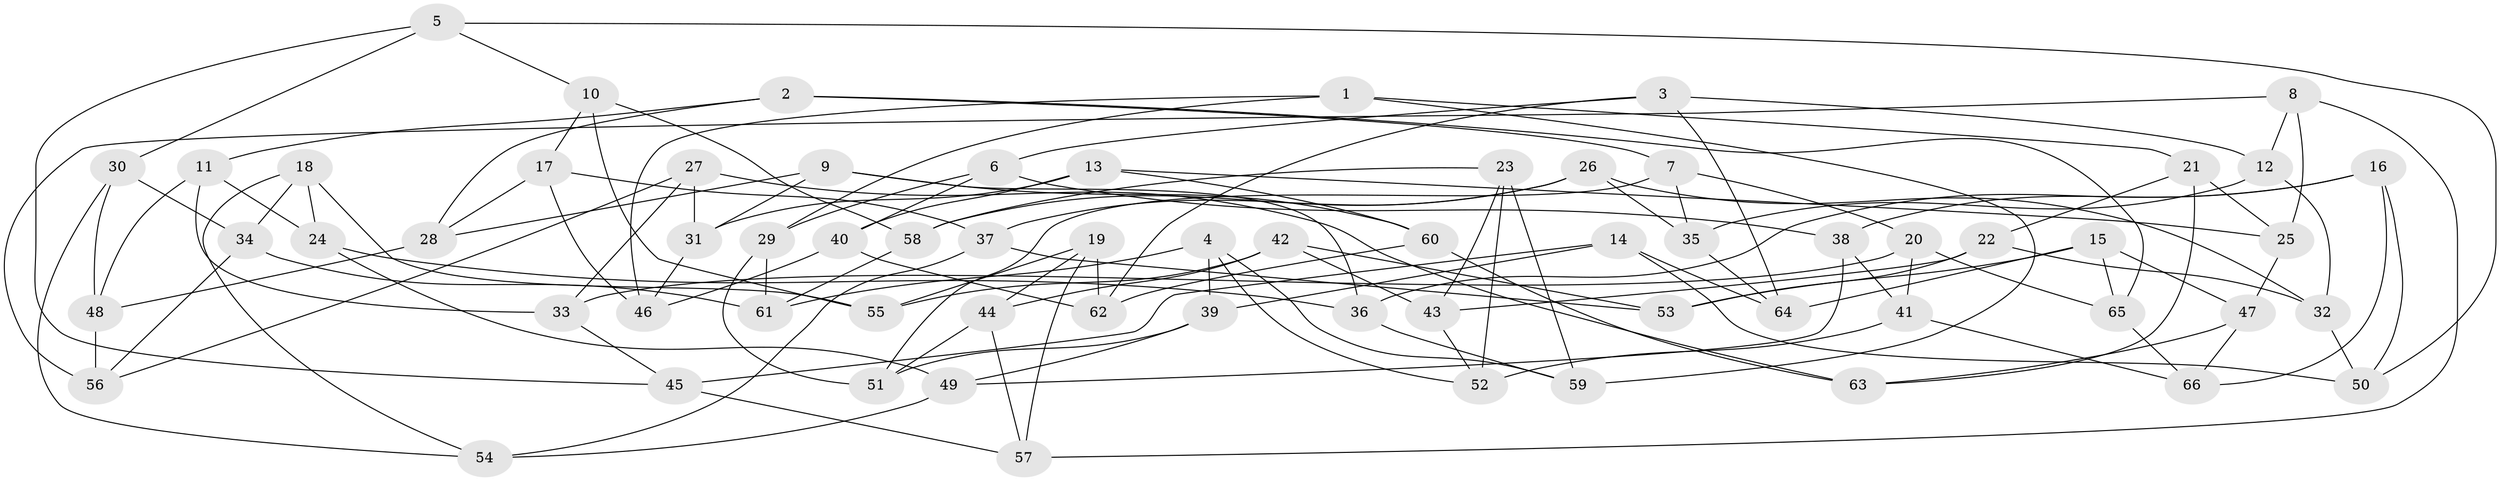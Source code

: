 // Generated by graph-tools (version 1.1) at 2025/11/02/27/25 16:11:48]
// undirected, 66 vertices, 132 edges
graph export_dot {
graph [start="1"]
  node [color=gray90,style=filled];
  1;
  2;
  3;
  4;
  5;
  6;
  7;
  8;
  9;
  10;
  11;
  12;
  13;
  14;
  15;
  16;
  17;
  18;
  19;
  20;
  21;
  22;
  23;
  24;
  25;
  26;
  27;
  28;
  29;
  30;
  31;
  32;
  33;
  34;
  35;
  36;
  37;
  38;
  39;
  40;
  41;
  42;
  43;
  44;
  45;
  46;
  47;
  48;
  49;
  50;
  51;
  52;
  53;
  54;
  55;
  56;
  57;
  58;
  59;
  60;
  61;
  62;
  63;
  64;
  65;
  66;
  1 -- 29;
  1 -- 59;
  1 -- 46;
  1 -- 21;
  2 -- 65;
  2 -- 28;
  2 -- 7;
  2 -- 11;
  3 -- 64;
  3 -- 12;
  3 -- 6;
  3 -- 62;
  4 -- 39;
  4 -- 61;
  4 -- 52;
  4 -- 59;
  5 -- 30;
  5 -- 45;
  5 -- 50;
  5 -- 10;
  6 -- 40;
  6 -- 38;
  6 -- 29;
  7 -- 35;
  7 -- 20;
  7 -- 51;
  8 -- 56;
  8 -- 57;
  8 -- 12;
  8 -- 25;
  9 -- 60;
  9 -- 28;
  9 -- 36;
  9 -- 31;
  10 -- 58;
  10 -- 55;
  10 -- 17;
  11 -- 33;
  11 -- 48;
  11 -- 24;
  12 -- 32;
  12 -- 35;
  13 -- 25;
  13 -- 31;
  13 -- 40;
  13 -- 60;
  14 -- 50;
  14 -- 64;
  14 -- 45;
  14 -- 39;
  15 -- 64;
  15 -- 53;
  15 -- 47;
  15 -- 65;
  16 -- 36;
  16 -- 38;
  16 -- 66;
  16 -- 50;
  17 -- 28;
  17 -- 37;
  17 -- 46;
  18 -- 55;
  18 -- 24;
  18 -- 54;
  18 -- 34;
  19 -- 57;
  19 -- 55;
  19 -- 44;
  19 -- 62;
  20 -- 33;
  20 -- 41;
  20 -- 65;
  21 -- 63;
  21 -- 25;
  21 -- 22;
  22 -- 43;
  22 -- 32;
  22 -- 53;
  23 -- 58;
  23 -- 43;
  23 -- 52;
  23 -- 59;
  24 -- 36;
  24 -- 49;
  25 -- 47;
  26 -- 58;
  26 -- 35;
  26 -- 32;
  26 -- 37;
  27 -- 63;
  27 -- 33;
  27 -- 31;
  27 -- 56;
  28 -- 48;
  29 -- 61;
  29 -- 51;
  30 -- 48;
  30 -- 54;
  30 -- 34;
  31 -- 46;
  32 -- 50;
  33 -- 45;
  34 -- 61;
  34 -- 56;
  35 -- 64;
  36 -- 59;
  37 -- 53;
  37 -- 54;
  38 -- 41;
  38 -- 49;
  39 -- 49;
  39 -- 51;
  40 -- 46;
  40 -- 62;
  41 -- 52;
  41 -- 66;
  42 -- 43;
  42 -- 53;
  42 -- 44;
  42 -- 55;
  43 -- 52;
  44 -- 57;
  44 -- 51;
  45 -- 57;
  47 -- 63;
  47 -- 66;
  48 -- 56;
  49 -- 54;
  58 -- 61;
  60 -- 63;
  60 -- 62;
  65 -- 66;
}
